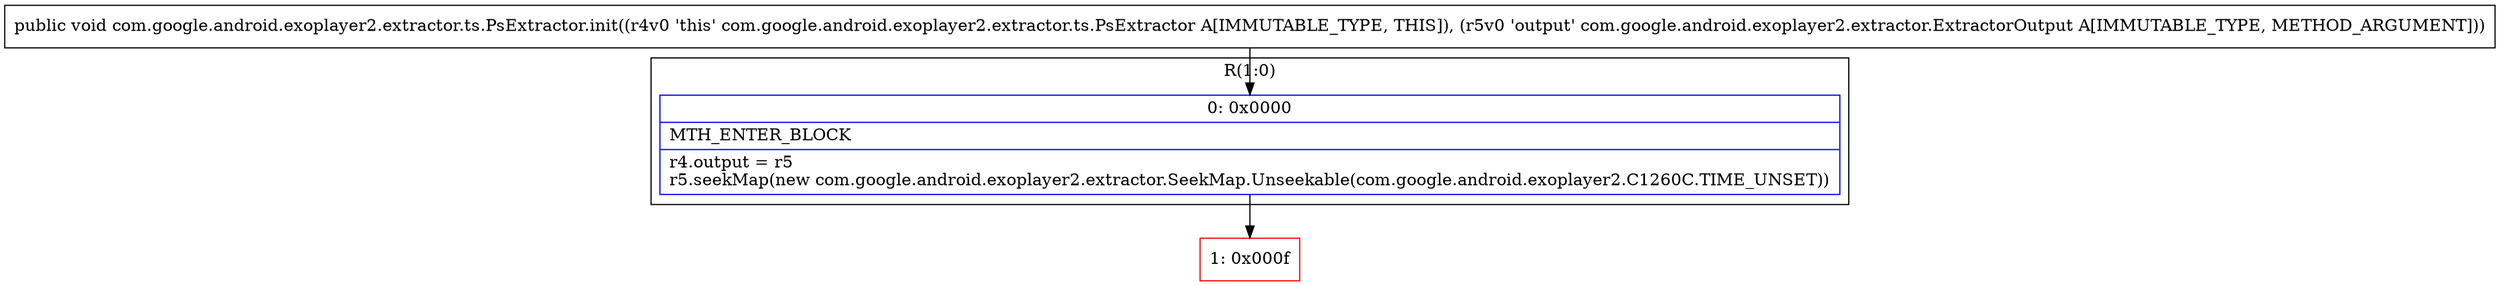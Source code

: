 digraph "CFG forcom.google.android.exoplayer2.extractor.ts.PsExtractor.init(Lcom\/google\/android\/exoplayer2\/extractor\/ExtractorOutput;)V" {
subgraph cluster_Region_1615623340 {
label = "R(1:0)";
node [shape=record,color=blue];
Node_0 [shape=record,label="{0\:\ 0x0000|MTH_ENTER_BLOCK\l|r4.output = r5\lr5.seekMap(new com.google.android.exoplayer2.extractor.SeekMap.Unseekable(com.google.android.exoplayer2.C1260C.TIME_UNSET))\l}"];
}
Node_1 [shape=record,color=red,label="{1\:\ 0x000f}"];
MethodNode[shape=record,label="{public void com.google.android.exoplayer2.extractor.ts.PsExtractor.init((r4v0 'this' com.google.android.exoplayer2.extractor.ts.PsExtractor A[IMMUTABLE_TYPE, THIS]), (r5v0 'output' com.google.android.exoplayer2.extractor.ExtractorOutput A[IMMUTABLE_TYPE, METHOD_ARGUMENT])) }"];
MethodNode -> Node_0;
Node_0 -> Node_1;
}

